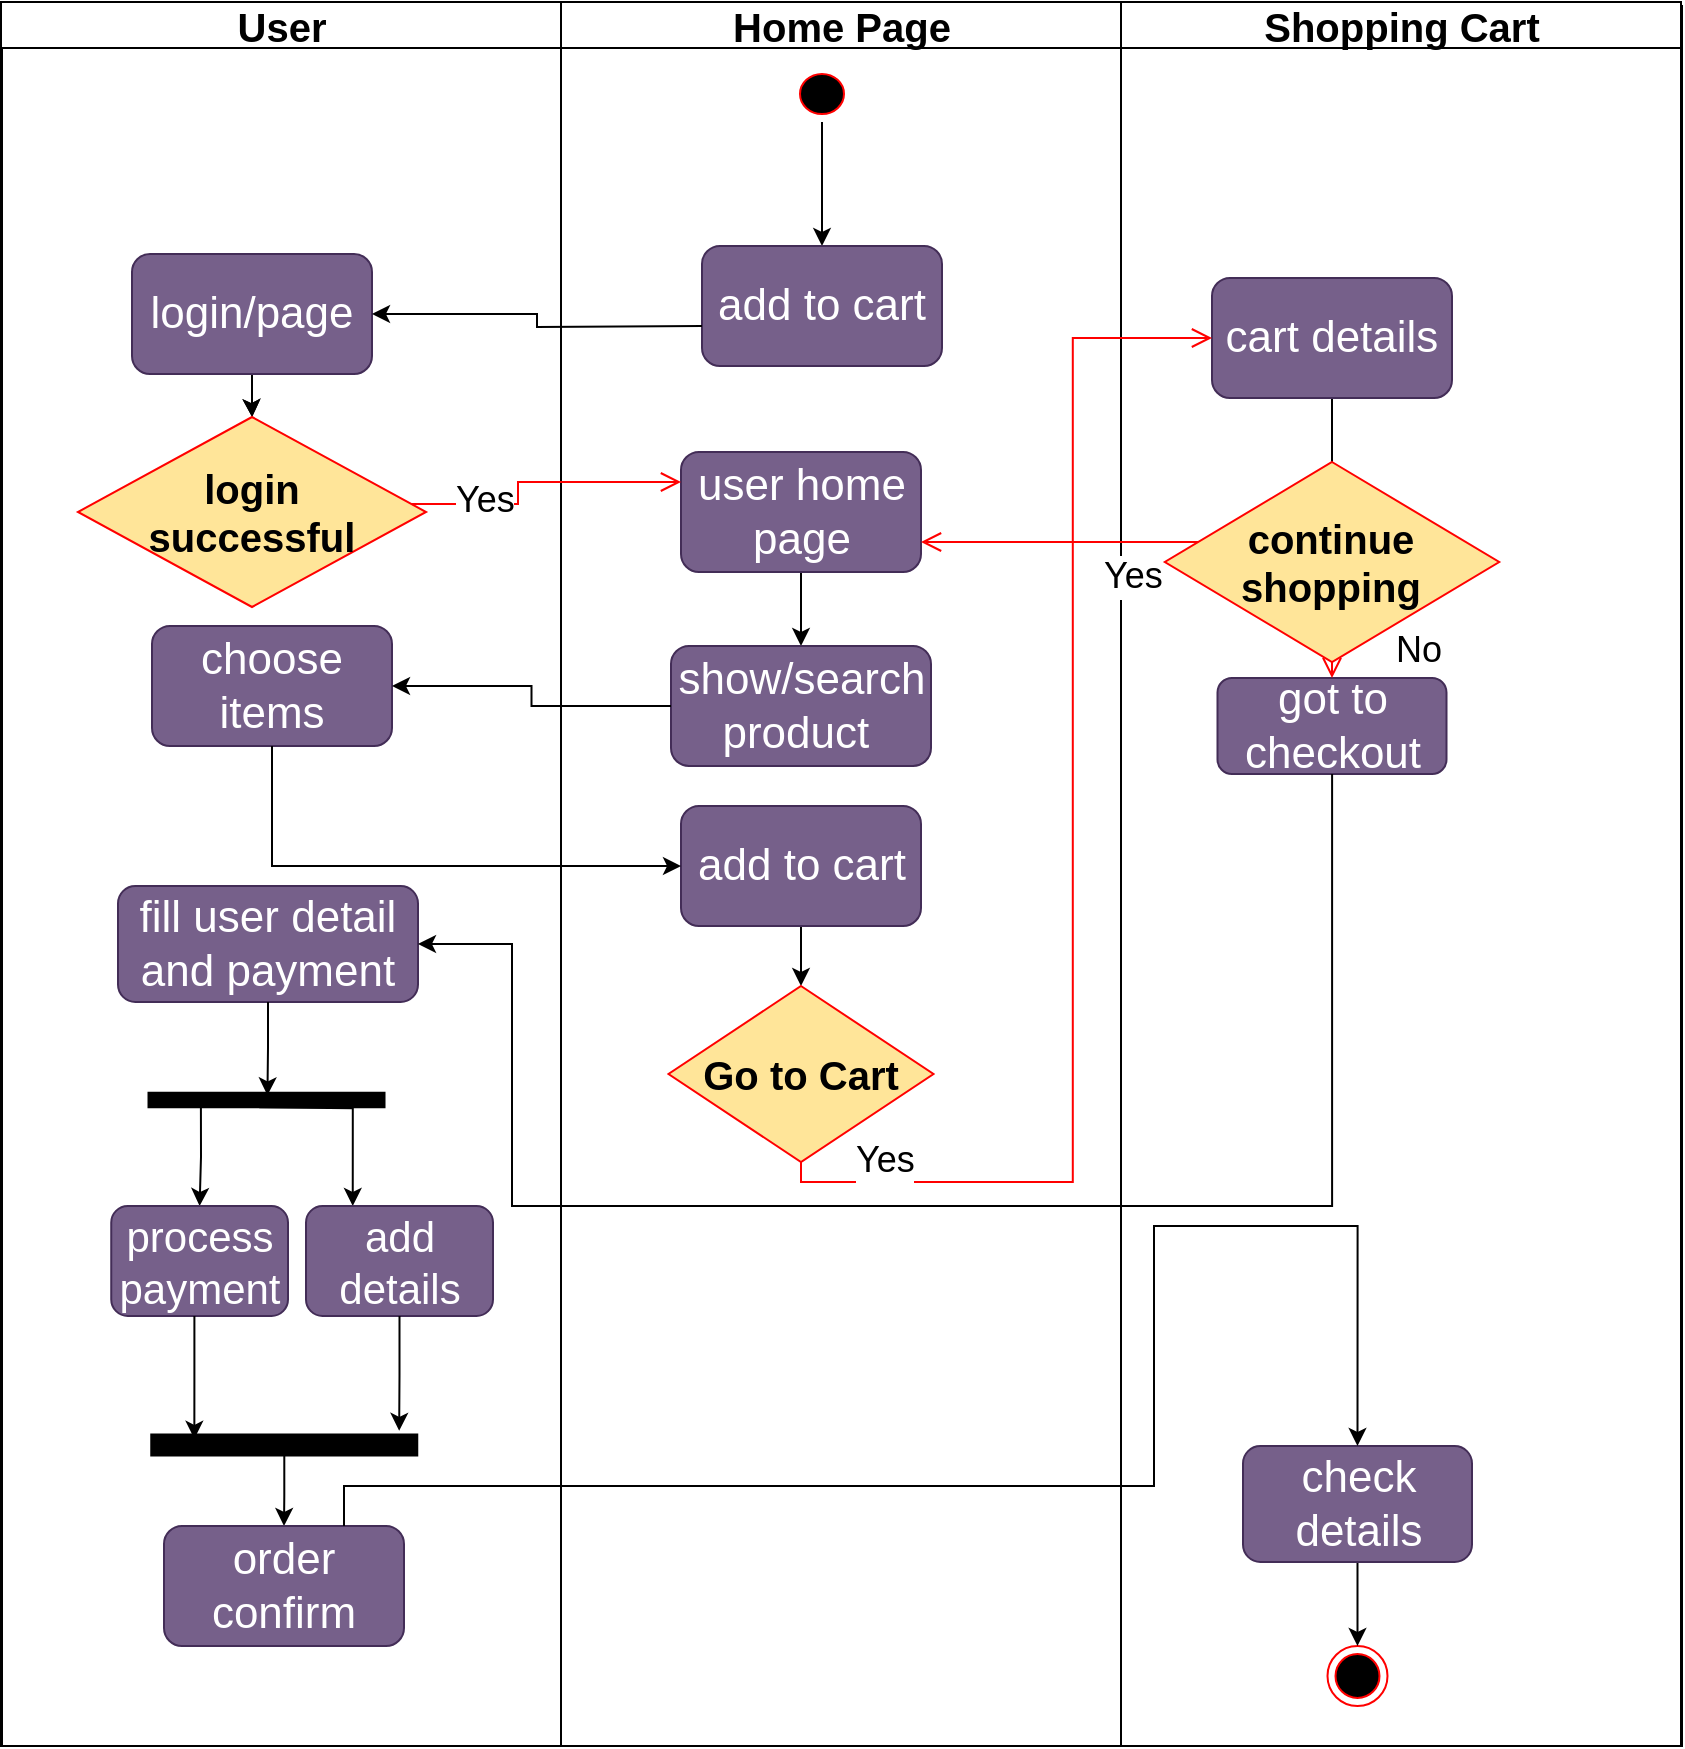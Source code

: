 <mxfile version="22.0.2" type="device">
  <diagram name="Page-1" id="e7e014a7-5840-1c2e-5031-d8a46d1fe8dd">
    <mxGraphModel dx="1050" dy="621" grid="1" gridSize="10" guides="1" tooltips="1" connect="1" arrows="1" fold="1" page="1" pageScale="1" pageWidth="1169" pageHeight="826" background="none" math="0" shadow="0">
      <root>
        <mxCell id="0" />
        <mxCell id="1" parent="0" />
        <mxCell id="eKxqPP2gmNlQkeJI17XA-38" value="" style="rounded=0;whiteSpace=wrap;html=1;" parent="1" vertex="1">
          <mxGeometry x="165" y="130" width="840" height="870" as="geometry" />
        </mxCell>
        <mxCell id="2" value="User" style="swimlane;whiteSpace=wrap;startSize=23;fontSize=20;" parent="1" vertex="1">
          <mxGeometry x="164.5" y="128" width="280" height="872" as="geometry" />
        </mxCell>
        <mxCell id="QOTwORcm9DZtSZpwfFPL-65" style="edgeStyle=orthogonalEdgeStyle;rounded=0;orthogonalLoop=1;jettySize=auto;html=1;" parent="2" source="QOTwORcm9DZtSZpwfFPL-51" target="QOTwORcm9DZtSZpwfFPL-61" edge="1">
          <mxGeometry relative="1" as="geometry" />
        </mxCell>
        <mxCell id="iI8LqmqyHN6j2cK2kb-S-47" value="" style="edgeStyle=orthogonalEdgeStyle;rounded=0;orthogonalLoop=1;jettySize=auto;html=1;" parent="2" source="QOTwORcm9DZtSZpwfFPL-51" target="QOTwORcm9DZtSZpwfFPL-61" edge="1">
          <mxGeometry relative="1" as="geometry" />
        </mxCell>
        <mxCell id="QOTwORcm9DZtSZpwfFPL-51" value="login/page" style="rounded=1;whiteSpace=wrap;html=1;fontSize=22;fillColor=#76608a;fontColor=#ffffff;strokeColor=#432D57;" parent="2" vertex="1">
          <mxGeometry x="65.5" y="126" width="120" height="60" as="geometry" />
        </mxCell>
        <mxCell id="QOTwORcm9DZtSZpwfFPL-61" value="login &lt;br style=&quot;font-size: 20px;&quot;&gt;successful" style="rhombus;whiteSpace=wrap;html=1;fontColor=#000000;fillColor=#FFE599;strokeColor=#ff0000;fontSize=20;fontStyle=1" parent="2" vertex="1">
          <mxGeometry x="38.47" y="207.5" width="174.06" height="95" as="geometry" />
        </mxCell>
        <mxCell id="QOTwORcm9DZtSZpwfFPL-77" value="choose items" style="rounded=1;whiteSpace=wrap;html=1;fontSize=22;fillColor=#76608a;fontColor=#ffffff;strokeColor=#432D57;" parent="2" vertex="1">
          <mxGeometry x="75.5" y="312" width="120" height="60" as="geometry" />
        </mxCell>
        <mxCell id="QOTwORcm9DZtSZpwfFPL-72" value="fill user detail and payment" style="rounded=1;whiteSpace=wrap;html=1;fontSize=22;fillColor=#76608a;fontColor=#ffffff;strokeColor=#432D57;" parent="2" vertex="1">
          <mxGeometry x="58.5" y="442" width="150" height="58" as="geometry" />
        </mxCell>
        <mxCell id="iI8LqmqyHN6j2cK2kb-S-56" style="edgeStyle=orthogonalEdgeStyle;rounded=0;orthogonalLoop=1;jettySize=auto;html=1;entryX=0.5;entryY=0;entryDx=0;entryDy=0;exitX=0.944;exitY=0.778;exitDx=0;exitDy=0;exitPerimeter=0;" parent="2" source="iI8LqmqyHN6j2cK2kb-S-40" target="iI8LqmqyHN6j2cK2kb-S-54" edge="1">
          <mxGeometry relative="1" as="geometry" />
        </mxCell>
        <mxCell id="iI8LqmqyHN6j2cK2kb-S-58" style="edgeStyle=orthogonalEdgeStyle;rounded=0;orthogonalLoop=1;jettySize=auto;html=1;entryX=0.25;entryY=0;entryDx=0;entryDy=0;" parent="2" target="iI8LqmqyHN6j2cK2kb-S-57" edge="1">
          <mxGeometry relative="1" as="geometry">
            <mxPoint x="129.133" y="552.625" as="sourcePoint" />
            <mxPoint x="184.05" y="643" as="targetPoint" />
          </mxGeometry>
        </mxCell>
        <mxCell id="iI8LqmqyHN6j2cK2kb-S-40" value="" style="html=1;points=[];perimeter=orthogonalPerimeter;fillColor=strokeColor;rotation=90;" parent="2" vertex="1">
          <mxGeometry x="129.13" y="490" width="7.25" height="118" as="geometry" />
        </mxCell>
        <mxCell id="iI8LqmqyHN6j2cK2kb-S-42" style="edgeStyle=orthogonalEdgeStyle;rounded=0;orthogonalLoop=1;jettySize=auto;html=1;entryX=0.178;entryY=0.496;entryDx=0;entryDy=0;entryPerimeter=0;" parent="2" source="QOTwORcm9DZtSZpwfFPL-72" target="iI8LqmqyHN6j2cK2kb-S-40" edge="1">
          <mxGeometry relative="1" as="geometry" />
        </mxCell>
        <mxCell id="iI8LqmqyHN6j2cK2kb-S-54" value="process payment" style="rounded=1;whiteSpace=wrap;html=1;fontSize=21;fillColor=#76608a;fontColor=#ffffff;strokeColor=#432D57;" parent="2" vertex="1">
          <mxGeometry x="55.12" y="602" width="88.38" height="55" as="geometry" />
        </mxCell>
        <mxCell id="iI8LqmqyHN6j2cK2kb-S-57" value="add details" style="rounded=1;whiteSpace=wrap;html=1;fontSize=21;fillColor=#76608a;fontColor=#ffffff;strokeColor=#432D57;" parent="2" vertex="1">
          <mxGeometry x="152.5" y="602" width="93.5" height="55" as="geometry" />
        </mxCell>
        <mxCell id="iI8LqmqyHN6j2cK2kb-S-70" style="edgeStyle=orthogonalEdgeStyle;rounded=0;orthogonalLoop=1;jettySize=auto;html=1;entryX=0.5;entryY=0;entryDx=0;entryDy=0;" parent="2" source="iI8LqmqyHN6j2cK2kb-S-60" target="iI8LqmqyHN6j2cK2kb-S-68" edge="1">
          <mxGeometry relative="1" as="geometry" />
        </mxCell>
        <mxCell id="iI8LqmqyHN6j2cK2kb-S-60" value="" style="html=1;points=[];perimeter=orthogonalPerimeter;fillColor=strokeColor;rotation=90;" parent="2" vertex="1">
          <mxGeometry x="136.38" y="655" width="10.5" height="133" as="geometry" />
        </mxCell>
        <mxCell id="iI8LqmqyHN6j2cK2kb-S-63" style="edgeStyle=orthogonalEdgeStyle;rounded=0;orthogonalLoop=1;jettySize=auto;html=1;entryX=0.205;entryY=0.838;entryDx=0;entryDy=0;entryPerimeter=0;" parent="2" source="iI8LqmqyHN6j2cK2kb-S-54" target="iI8LqmqyHN6j2cK2kb-S-60" edge="1">
          <mxGeometry relative="1" as="geometry">
            <mxPoint x="98.5" y="712" as="targetPoint" />
            <Array as="points">
              <mxPoint x="96" y="686" />
            </Array>
          </mxGeometry>
        </mxCell>
        <mxCell id="iI8LqmqyHN6j2cK2kb-S-68" value="order confirm" style="rounded=1;whiteSpace=wrap;html=1;fontSize=22;fillColor=#76608a;fontColor=#ffffff;strokeColor=#432D57;" parent="2" vertex="1">
          <mxGeometry x="81.5" y="762" width="120" height="60" as="geometry" />
        </mxCell>
        <mxCell id="TQZjG1YzhpZerAlek5KB-39" style="edgeStyle=orthogonalEdgeStyle;rounded=0;orthogonalLoop=1;jettySize=auto;html=1;entryX=-0.176;entryY=0.068;entryDx=0;entryDy=0;entryPerimeter=0;" edge="1" parent="2" source="iI8LqmqyHN6j2cK2kb-S-57" target="iI8LqmqyHN6j2cK2kb-S-60">
          <mxGeometry relative="1" as="geometry" />
        </mxCell>
        <mxCell id="3" value="Home Page" style="swimlane;whiteSpace=wrap;fontSize=20;startSize=23;" parent="1" vertex="1">
          <mxGeometry x="444.5" y="128" width="280" height="872" as="geometry">
            <mxRectangle x="444.5" y="128" width="120" height="30" as="alternateBounds" />
          </mxGeometry>
        </mxCell>
        <mxCell id="iI8LqmqyHN6j2cK2kb-S-49" style="edgeStyle=orthogonalEdgeStyle;rounded=0;orthogonalLoop=1;jettySize=auto;html=1;entryX=0.5;entryY=0;entryDx=0;entryDy=0;" parent="3" source="13" target="iI8LqmqyHN6j2cK2kb-S-50" edge="1">
          <mxGeometry relative="1" as="geometry">
            <mxPoint x="130.5" y="112" as="targetPoint" />
          </mxGeometry>
        </mxCell>
        <mxCell id="13" value="" style="ellipse;shape=startState;fillColor=#000000;strokeColor=#ff0000;" parent="3" vertex="1">
          <mxGeometry x="115.5" y="32" width="30" height="28" as="geometry" />
        </mxCell>
        <mxCell id="QOTwORcm9DZtSZpwfFPL-75" style="edgeStyle=orthogonalEdgeStyle;rounded=0;orthogonalLoop=1;jettySize=auto;html=1;entryX=0.5;entryY=0;entryDx=0;entryDy=0;" parent="3" source="QOTwORcm9DZtSZpwfFPL-73" target="QOTwORcm9DZtSZpwfFPL-74" edge="1">
          <mxGeometry relative="1" as="geometry" />
        </mxCell>
        <mxCell id="QOTwORcm9DZtSZpwfFPL-73" value="user home page" style="rounded=1;whiteSpace=wrap;html=1;fontSize=22;fillColor=#76608a;fontColor=#ffffff;strokeColor=#432D57;" parent="3" vertex="1">
          <mxGeometry x="60" y="225" width="120" height="60" as="geometry" />
        </mxCell>
        <mxCell id="QOTwORcm9DZtSZpwfFPL-74" value="show/search product&amp;nbsp;" style="rounded=1;whiteSpace=wrap;html=1;fontSize=22;fillColor=#76608a;fontColor=#ffffff;strokeColor=#432D57;" parent="3" vertex="1">
          <mxGeometry x="55" y="322" width="130" height="60" as="geometry" />
        </mxCell>
        <mxCell id="QOTwORcm9DZtSZpwfFPL-83" style="edgeStyle=orthogonalEdgeStyle;rounded=0;orthogonalLoop=1;jettySize=auto;html=1;entryX=0.5;entryY=0;entryDx=0;entryDy=0;" parent="3" source="QOTwORcm9DZtSZpwfFPL-79" target="QOTwORcm9DZtSZpwfFPL-80" edge="1">
          <mxGeometry relative="1" as="geometry" />
        </mxCell>
        <mxCell id="QOTwORcm9DZtSZpwfFPL-79" value="add to cart" style="rounded=1;whiteSpace=wrap;html=1;fontSize=22;fillColor=#76608a;fontColor=#ffffff;strokeColor=#432D57;" parent="3" vertex="1">
          <mxGeometry x="60" y="402" width="120" height="60" as="geometry" />
        </mxCell>
        <mxCell id="QOTwORcm9DZtSZpwfFPL-80" value="Go to Cart" style="rhombus;whiteSpace=wrap;html=1;fontColor=#000000;fillColor=#FFE599;strokeColor=#ff0000;fontSize=20;fontStyle=1" parent="3" vertex="1">
          <mxGeometry x="53.75" y="492" width="132.5" height="88" as="geometry" />
        </mxCell>
        <mxCell id="iI8LqmqyHN6j2cK2kb-S-50" value="add to cart" style="rounded=1;whiteSpace=wrap;html=1;fontSize=22;fillColor=#76608a;fontColor=#ffffff;strokeColor=#432D57;" parent="3" vertex="1">
          <mxGeometry x="70.5" y="122" width="120" height="60" as="geometry" />
        </mxCell>
        <mxCell id="4" value="Shopping Cart" style="swimlane;whiteSpace=wrap;startSize=23;fontSize=20;" parent="1" vertex="1">
          <mxGeometry x="724.5" y="128" width="280" height="872" as="geometry" />
        </mxCell>
        <mxCell id="QOTwORcm9DZtSZpwfFPL-69" style="edgeStyle=orthogonalEdgeStyle;rounded=0;orthogonalLoop=1;jettySize=auto;html=1;" parent="4" source="QOTwORcm9DZtSZpwfFPL-68" edge="1">
          <mxGeometry relative="1" as="geometry">
            <mxPoint x="105.5" y="252" as="targetPoint" />
          </mxGeometry>
        </mxCell>
        <mxCell id="QOTwORcm9DZtSZpwfFPL-68" value="cart details" style="rounded=1;whiteSpace=wrap;html=1;fontSize=22;fillColor=#76608a;fontColor=#ffffff;strokeColor=#432D57;" parent="4" vertex="1">
          <mxGeometry x="45.5" y="138" width="120" height="60" as="geometry" />
        </mxCell>
        <mxCell id="QOTwORcm9DZtSZpwfFPL-70" value="got to checkout" style="rounded=1;whiteSpace=wrap;html=1;fontSize=22;fillColor=#76608a;fontColor=#ffffff;strokeColor=#432D57;" parent="4" vertex="1">
          <mxGeometry x="48.25" y="338" width="114.5" height="48" as="geometry" />
        </mxCell>
        <mxCell id="QOTwORcm9DZtSZpwfFPL-86" value="continue shopping" style="rhombus;whiteSpace=wrap;html=1;fontColor=#000000;fillColor=#FFE599;strokeColor=#ff0000;fontSize=20;fontStyle=1" parent="4" vertex="1">
          <mxGeometry x="21.91" y="230" width="167.19" height="100" as="geometry" />
        </mxCell>
        <mxCell id="QOTwORcm9DZtSZpwfFPL-87" value="&lt;font style=&quot;font-size: 18px;&quot;&gt;No&lt;/font&gt;" style="edgeStyle=orthogonalEdgeStyle;html=1;align=left;verticalAlign=bottom;endArrow=open;endSize=8;strokeColor=#ff0000;rounded=0;entryX=0.5;entryY=0;entryDx=0;entryDy=0;exitX=0.5;exitY=1;exitDx=0;exitDy=0;" parent="4" source="QOTwORcm9DZtSZpwfFPL-86" target="QOTwORcm9DZtSZpwfFPL-70" edge="1">
          <mxGeometry x="1" y="30" relative="1" as="geometry">
            <mxPoint x="245.5" y="272" as="targetPoint" />
            <mxPoint x="115.5" y="302" as="sourcePoint" />
            <mxPoint as="offset" />
          </mxGeometry>
        </mxCell>
        <mxCell id="38" value="" style="ellipse;shape=endState;fillColor=#000000;strokeColor=#ff0000" parent="4" vertex="1">
          <mxGeometry x="103.25" y="822" width="30" height="30" as="geometry" />
        </mxCell>
        <mxCell id="mgSneRfu2rOzOg3p52gI-39" style="edgeStyle=orthogonalEdgeStyle;rounded=0;orthogonalLoop=1;jettySize=auto;html=1;entryX=0.5;entryY=0;entryDx=0;entryDy=0;" parent="4" source="QOTwORcm9DZtSZpwfFPL-89" target="38" edge="1">
          <mxGeometry relative="1" as="geometry" />
        </mxCell>
        <mxCell id="QOTwORcm9DZtSZpwfFPL-89" value="check details" style="rounded=1;whiteSpace=wrap;html=1;fontSize=22;fillColor=#76608a;fontColor=#ffffff;strokeColor=#432D57;" parent="4" vertex="1">
          <mxGeometry x="61" y="722" width="114.5" height="58" as="geometry" />
        </mxCell>
        <mxCell id="QOTwORcm9DZtSZpwfFPL-45" style="edgeStyle=orthogonalEdgeStyle;rounded=0;orthogonalLoop=1;jettySize=auto;html=1;" parent="1" target="QOTwORcm9DZtSZpwfFPL-51" edge="1">
          <mxGeometry relative="1" as="geometry">
            <mxPoint x="350" y="270" as="targetPoint" />
            <mxPoint x="515" y="290.0" as="sourcePoint" />
          </mxGeometry>
        </mxCell>
        <mxCell id="QOTwORcm9DZtSZpwfFPL-63" value="&lt;font style=&quot;font-size: 18px;&quot;&gt;Yes&lt;/font&gt;" style="edgeStyle=orthogonalEdgeStyle;html=1;align=left;verticalAlign=top;endArrow=open;endSize=8;strokeColor=#ff0000;rounded=0;entryX=0;entryY=0.25;entryDx=0;entryDy=0;" parent="1" source="QOTwORcm9DZtSZpwfFPL-61" target="QOTwORcm9DZtSZpwfFPL-73" edge="1">
          <mxGeometry x="-0.729" y="19" relative="1" as="geometry">
            <mxPoint x="530" y="370" as="targetPoint" />
            <Array as="points">
              <mxPoint x="423" y="379" />
              <mxPoint x="423" y="368" />
            </Array>
            <mxPoint as="offset" />
          </mxGeometry>
        </mxCell>
        <mxCell id="QOTwORcm9DZtSZpwfFPL-76" style="edgeStyle=orthogonalEdgeStyle;rounded=0;orthogonalLoop=1;jettySize=auto;html=1;entryX=1;entryY=0.5;entryDx=0;entryDy=0;" parent="1" source="QOTwORcm9DZtSZpwfFPL-74" target="QOTwORcm9DZtSZpwfFPL-77" edge="1">
          <mxGeometry relative="1" as="geometry">
            <mxPoint x="330" y="480" as="targetPoint" />
          </mxGeometry>
        </mxCell>
        <mxCell id="QOTwORcm9DZtSZpwfFPL-78" style="edgeStyle=orthogonalEdgeStyle;rounded=0;orthogonalLoop=1;jettySize=auto;html=1;entryX=0;entryY=0.5;entryDx=0;entryDy=0;" parent="1" source="QOTwORcm9DZtSZpwfFPL-77" target="QOTwORcm9DZtSZpwfFPL-79" edge="1">
          <mxGeometry relative="1" as="geometry">
            <mxPoint x="520" y="535" as="targetPoint" />
            <Array as="points">
              <mxPoint x="300" y="560" />
            </Array>
          </mxGeometry>
        </mxCell>
        <mxCell id="QOTwORcm9DZtSZpwfFPL-82" value="&lt;font style=&quot;font-size: 18px;&quot;&gt;Yes&lt;/font&gt;" style="edgeStyle=orthogonalEdgeStyle;html=1;align=left;verticalAlign=top;endArrow=open;endSize=8;strokeColor=#ff0000;rounded=0;exitX=0.5;exitY=1;exitDx=0;exitDy=0;entryX=0;entryY=0.5;entryDx=0;entryDy=0;" parent="1" source="QOTwORcm9DZtSZpwfFPL-80" target="QOTwORcm9DZtSZpwfFPL-68" edge="1">
          <mxGeometry x="-0.889" y="28" relative="1" as="geometry">
            <mxPoint x="750" y="300" as="targetPoint" />
            <mxPoint x="584" y="664" as="sourcePoint" />
            <mxPoint as="offset" />
          </mxGeometry>
        </mxCell>
        <mxCell id="QOTwORcm9DZtSZpwfFPL-88" value="&lt;font style=&quot;font-size: 18px;&quot;&gt;Yes&lt;/font&gt;" style="edgeStyle=orthogonalEdgeStyle;html=1;align=left;verticalAlign=top;endArrow=open;endSize=8;strokeColor=#ff0000;rounded=0;entryX=1;entryY=0.75;entryDx=0;entryDy=0;" parent="1" source="QOTwORcm9DZtSZpwfFPL-86" target="QOTwORcm9DZtSZpwfFPL-73" edge="1">
          <mxGeometry x="-0.292" relative="1" as="geometry">
            <mxPoint x="830" y="480" as="targetPoint" />
            <Array as="points">
              <mxPoint x="771" y="400" />
              <mxPoint x="771" y="398" />
            </Array>
            <mxPoint as="offset" />
          </mxGeometry>
        </mxCell>
        <mxCell id="iI8LqmqyHN6j2cK2kb-S-71" style="edgeStyle=orthogonalEdgeStyle;rounded=0;orthogonalLoop=1;jettySize=auto;html=1;entryX=0.5;entryY=0;entryDx=0;entryDy=0;exitX=0.75;exitY=0;exitDx=0;exitDy=0;" parent="1" source="iI8LqmqyHN6j2cK2kb-S-68" target="QOTwORcm9DZtSZpwfFPL-89" edge="1">
          <mxGeometry relative="1" as="geometry">
            <mxPoint x="760" y="740" as="targetPoint" />
            <Array as="points">
              <mxPoint x="336" y="870" />
              <mxPoint x="741" y="870" />
              <mxPoint x="741" y="740" />
              <mxPoint x="843" y="740" />
            </Array>
          </mxGeometry>
        </mxCell>
        <mxCell id="TQZjG1YzhpZerAlek5KB-38" style="edgeStyle=orthogonalEdgeStyle;rounded=0;orthogonalLoop=1;jettySize=auto;html=1;entryX=1;entryY=0.5;entryDx=0;entryDy=0;" edge="1" parent="1" source="QOTwORcm9DZtSZpwfFPL-70" target="QOTwORcm9DZtSZpwfFPL-72">
          <mxGeometry relative="1" as="geometry">
            <Array as="points">
              <mxPoint x="830" y="730" />
              <mxPoint x="420" y="730" />
              <mxPoint x="420" y="599" />
            </Array>
          </mxGeometry>
        </mxCell>
      </root>
    </mxGraphModel>
  </diagram>
</mxfile>
